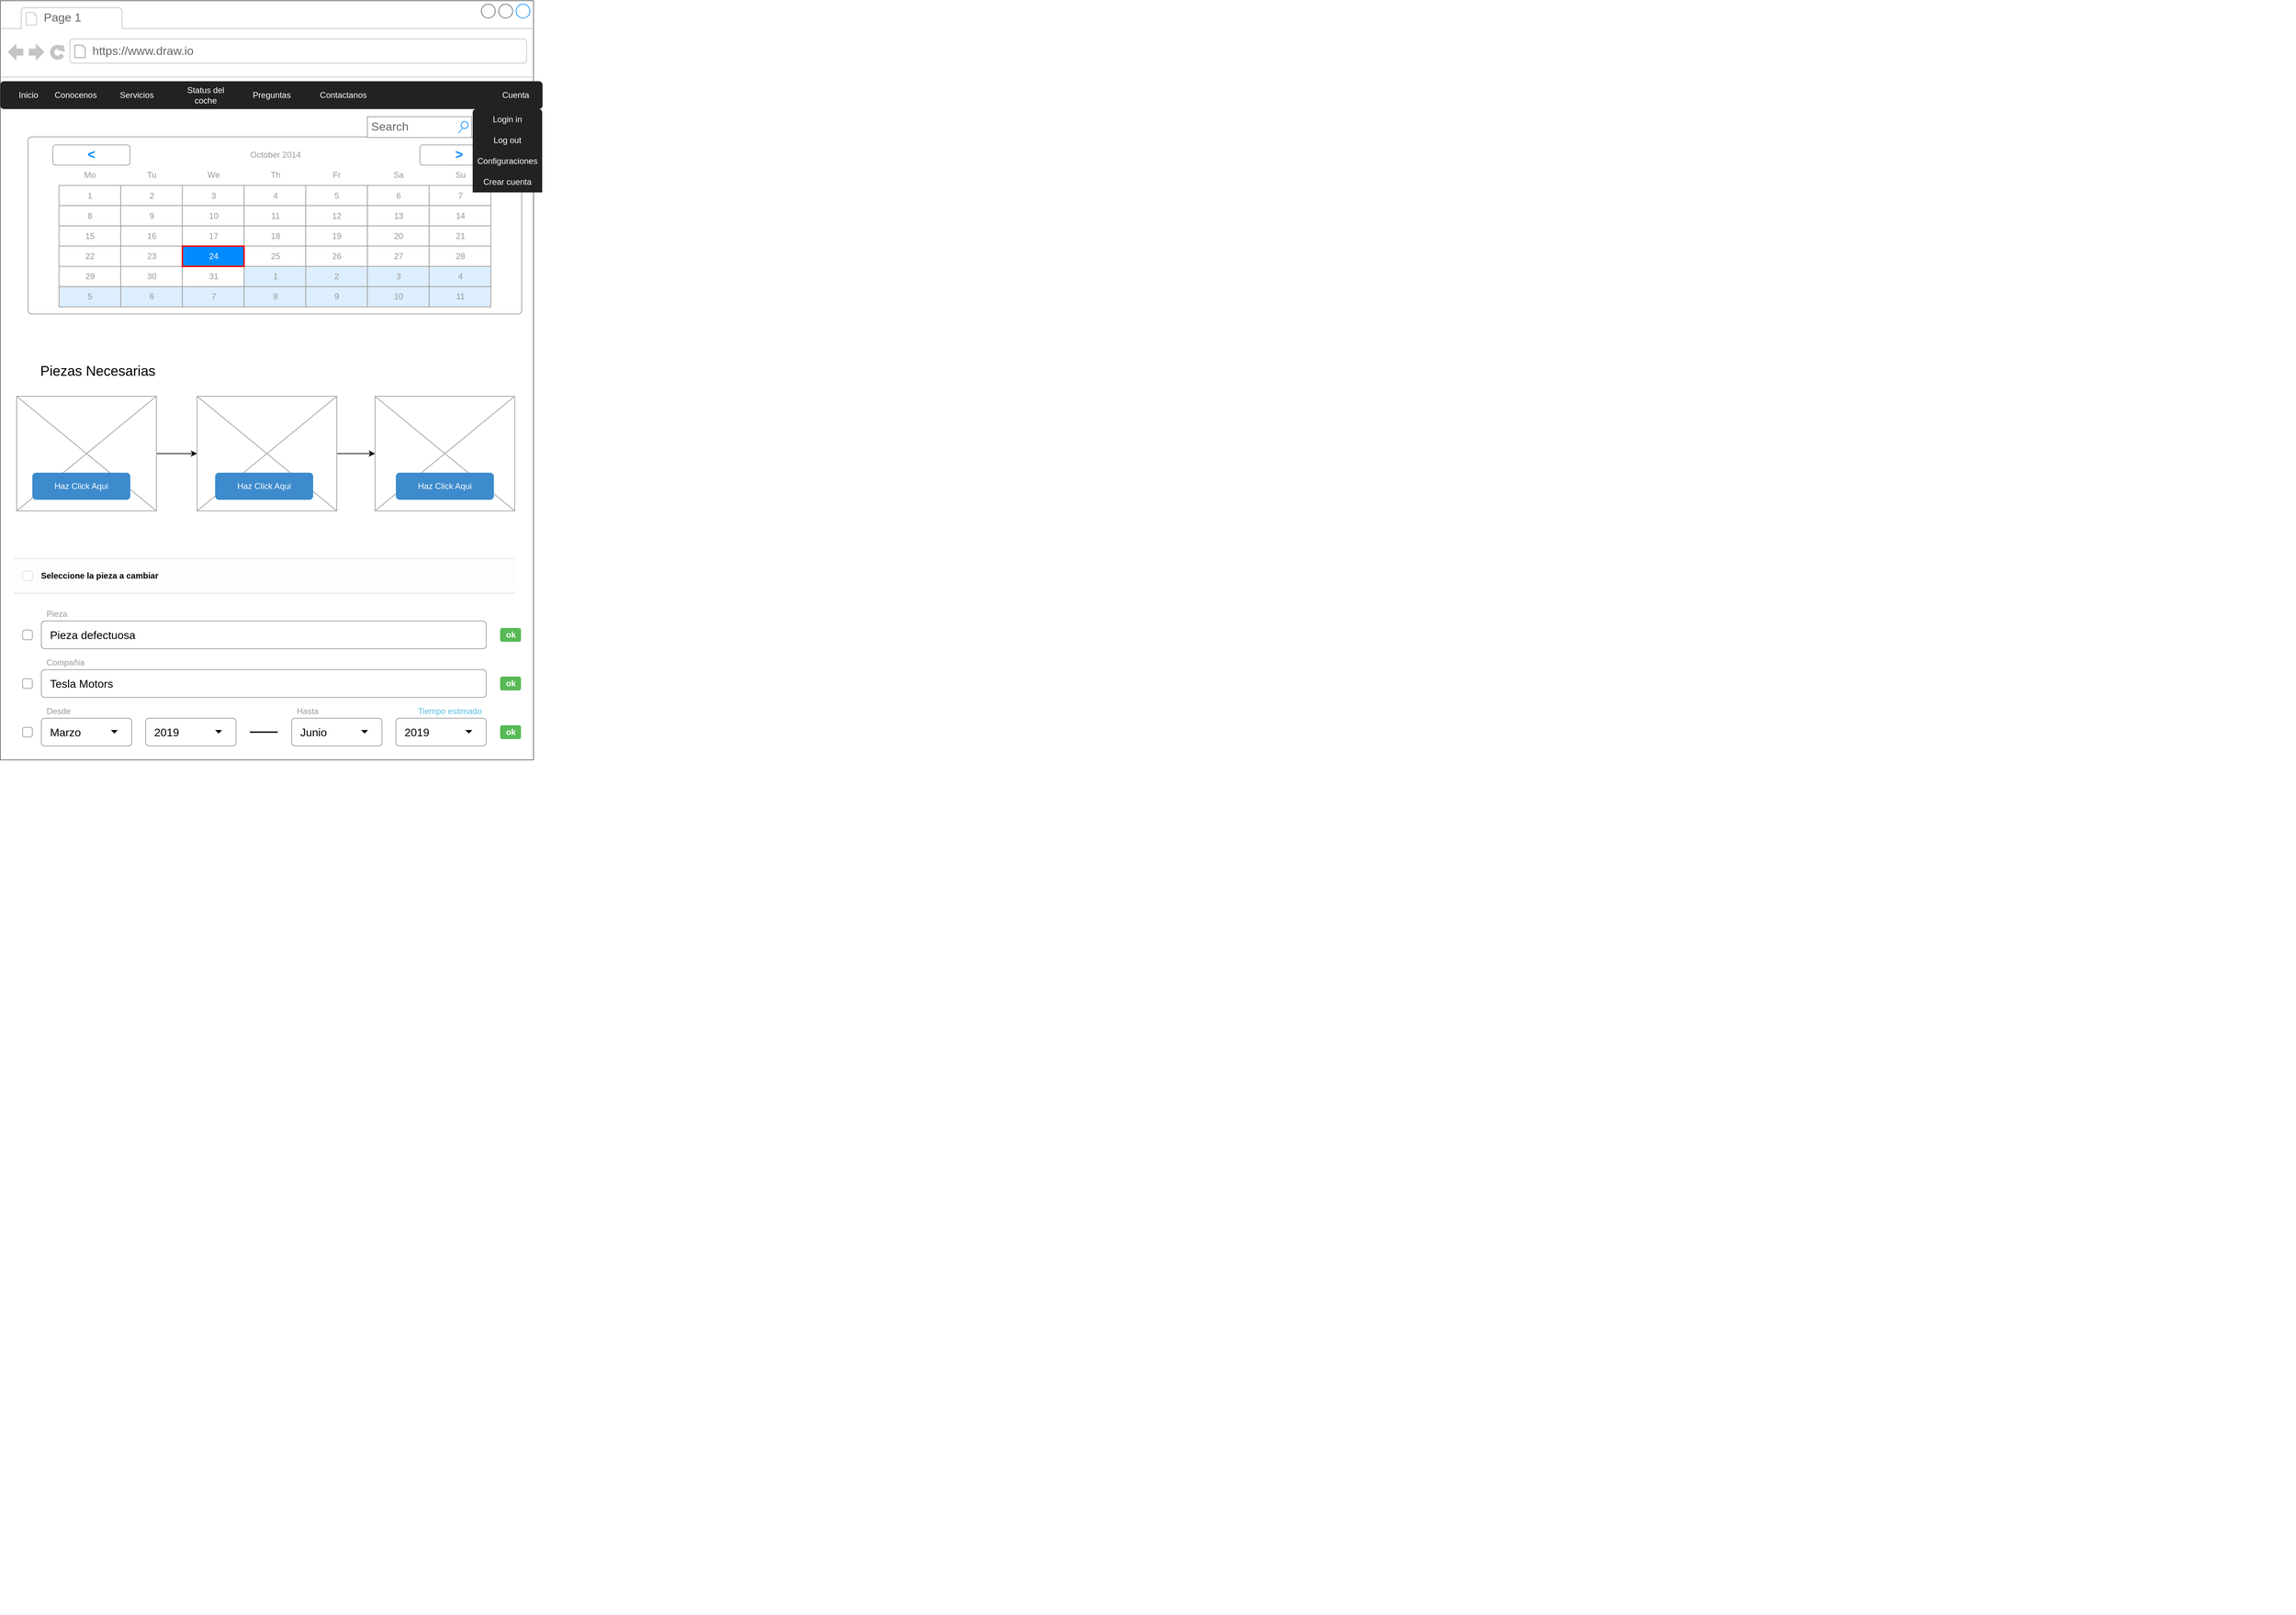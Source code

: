 <mxfile version="10.5.9" type="device"><diagram id="c7gKMjkvDuKid-DKUPlS" name="Page-1"><mxGraphModel dx="4388" dy="2819" grid="1" gridSize="10" guides="1" tooltips="1" connect="1" arrows="1" fold="1" page="1" pageScale="1" pageWidth="827" pageHeight="1169" background="none" backgroundImage="{&quot;src&quot;:&quot;https://images.pexels.com/photos/401796/pexels-photo-401796.jpeg?cs=srgb&amp;dl=adentro-adulto-arreglando-401796.jpg&amp;fm=jpg&quot;,&quot;width&quot;:&quot;&quot;,&quot;height&quot;:&quot;&quot;}" math="0" shadow="0"><root><mxCell id="0"/><mxCell id="1" parent="0"/><mxCell id="sFN8WUekWCLbNZ2T7mib-72" value="" style="strokeWidth=1;shadow=0;dashed=0;align=center;html=1;shape=mxgraph.mockup.containers.browserWindow;rSize=0;fillColor=#ffffff;strokeColor=#666666;strokeColor2=#008cff;strokeColor3=#c4c4c4;mainText=,;recursiveResize=0;labelBackgroundColor=none;fontColor=#FFFFFF;" parent="1" vertex="1"><mxGeometry x="-3301.5" y="-2323" width="767" height="1093" as="geometry"/></mxCell><mxCell id="sFN8WUekWCLbNZ2T7mib-73" value="Page 1" style="strokeWidth=1;shadow=0;dashed=0;align=center;html=1;shape=mxgraph.mockup.containers.anchor;fontSize=17;fontColor=#666666;align=left;" parent="sFN8WUekWCLbNZ2T7mib-72" vertex="1"><mxGeometry x="60" y="12" width="110" height="26" as="geometry"/></mxCell><mxCell id="sFN8WUekWCLbNZ2T7mib-74" value="https://www.draw.io" style="strokeWidth=1;shadow=0;dashed=0;align=center;html=1;shape=mxgraph.mockup.containers.anchor;rSize=0;fontSize=17;fontColor=#666666;align=left;" parent="sFN8WUekWCLbNZ2T7mib-72" vertex="1"><mxGeometry x="130" y="60" width="250" height="26" as="geometry"/></mxCell><mxCell id="sFN8WUekWCLbNZ2T7mib-13" value="" style="html=1;shadow=0;dashed=0;shape=mxgraph.bootstrap.rrect;strokeColor=none;rSize=5;fillColor=#222222;" parent="sFN8WUekWCLbNZ2T7mib-72" vertex="1"><mxGeometry y="116" width="780" height="40" as="geometry"/></mxCell><mxCell id="sFN8WUekWCLbNZ2T7mib-16" value="Inicio" style="html=1;shadow=0;dashed=0;shape=mxgraph.bootstrap.rect;strokeColor=none;fillColor=none;fontColor=#FFFFFF;whiteSpace=wrap;resizeHeight=1;labelBackgroundColor=none;labelBorderColor=none;" parent="sFN8WUekWCLbNZ2T7mib-13" vertex="1"><mxGeometry width="60" height="40" relative="1" as="geometry"><mxPoint x="10.5" as="offset"/></mxGeometry></mxCell><mxCell id="sFN8WUekWCLbNZ2T7mib-17" value="Status del coche" style="html=1;shadow=0;dashed=0;shape=mxgraph.bootstrap.rect;strokeColor=none;fillColor=none;fontColor=#FFFFFF;whiteSpace=wrap;resizeHeight=1;" parent="sFN8WUekWCLbNZ2T7mib-13" vertex="1"><mxGeometry width="90" height="40" relative="1" as="geometry"><mxPoint x="250.5" as="offset"/></mxGeometry></mxCell><mxCell id="sFN8WUekWCLbNZ2T7mib-24" value="Conocenos" style="html=1;shadow=0;dashed=0;shape=mxgraph.bootstrap.rect;strokeColor=none;fillColor=none;fontColor=#FFFFFF;whiteSpace=wrap;resizeHeight=1;" parent="sFN8WUekWCLbNZ2T7mib-13" vertex="1"><mxGeometry x="59.401" width="77.903" height="40" as="geometry"><mxPoint x="10.5" as="offset"/></mxGeometry></mxCell><mxCell id="sFN8WUekWCLbNZ2T7mib-25" value="Servicios" style="html=1;shadow=0;dashed=0;shape=mxgraph.bootstrap.rect;strokeColor=none;fillColor=none;fontColor=#FFFFFF;whiteSpace=wrap;resizeHeight=1;" parent="sFN8WUekWCLbNZ2T7mib-13" vertex="1"><mxGeometry x="146.554" width="77.903" height="40" as="geometry"><mxPoint x="10.5" as="offset"/></mxGeometry></mxCell><mxCell id="sFN8WUekWCLbNZ2T7mib-31" value="Cuenta" style="html=1;shadow=0;dashed=0;shape=mxgraph.bootstrap.rect;strokeColor=none;fillColor=none;fontColor=#FFFFFF;whiteSpace=wrap;resizeHeight=1;" parent="sFN8WUekWCLbNZ2T7mib-13" vertex="1"><mxGeometry x="691.873" width="77.903" height="40" as="geometry"><mxPoint x="10.5" as="offset"/></mxGeometry></mxCell><mxCell id="sFN8WUekWCLbNZ2T7mib-65" value="Preguntas" style="html=1;shadow=0;dashed=0;shape=mxgraph.bootstrap.rect;strokeColor=none;fillColor=none;fontColor=#FFFFFF;whiteSpace=wrap;resizeHeight=1;labelBackgroundColor=none;labelBorderColor=none;" parent="sFN8WUekWCLbNZ2T7mib-13" vertex="1"><mxGeometry x="341.311" width="77.903" height="40" as="geometry"><mxPoint x="10.5" as="offset"/></mxGeometry></mxCell><mxCell id="sFN8WUekWCLbNZ2T7mib-124" value="&lt;div&gt;Contactanos&lt;/div&gt;" style="html=1;shadow=0;dashed=0;shape=mxgraph.bootstrap.rect;strokeColor=none;fillColor=none;fontColor=#FFFFFF;whiteSpace=wrap;resizeHeight=1;labelBackgroundColor=none;labelBorderColor=none;" parent="sFN8WUekWCLbNZ2T7mib-13" vertex="1"><mxGeometry x="444.488" width="77.903" height="40" as="geometry"><mxPoint x="10.5" as="offset"/></mxGeometry></mxCell><mxCell id="sFN8WUekWCLbNZ2T7mib-117" value="" style="edgeStyle=orthogonalEdgeStyle;rounded=0;orthogonalLoop=1;jettySize=auto;html=1;fontColor=#FFFFFF;" parent="sFN8WUekWCLbNZ2T7mib-72" source="sFN8WUekWCLbNZ2T7mib-107" target="sFN8WUekWCLbNZ2T7mib-116" edge="1"><mxGeometry relative="1" as="geometry"/></mxCell><mxCell id="sFN8WUekWCLbNZ2T7mib-107" value="" style="verticalLabelPosition=bottom;shadow=0;dashed=0;align=center;html=1;verticalAlign=top;strokeWidth=1;shape=mxgraph.mockup.graphics.simpleIcon;strokeColor=#999999;fillColor=#ffffff;labelBackgroundColor=none;fontColor=#FFFFFF;" parent="sFN8WUekWCLbNZ2T7mib-72" vertex="1"><mxGeometry x="23.5" y="569.5" width="201" height="165" as="geometry"/></mxCell><mxCell id="sFN8WUekWCLbNZ2T7mib-119" value="" style="edgeStyle=orthogonalEdgeStyle;rounded=0;orthogonalLoop=1;jettySize=auto;html=1;fontColor=#FFFFFF;" parent="sFN8WUekWCLbNZ2T7mib-72" source="sFN8WUekWCLbNZ2T7mib-116" target="sFN8WUekWCLbNZ2T7mib-118" edge="1"><mxGeometry relative="1" as="geometry"/></mxCell><mxCell id="sFN8WUekWCLbNZ2T7mib-116" value="" style="verticalLabelPosition=bottom;shadow=0;dashed=0;align=center;html=1;verticalAlign=top;strokeWidth=1;shape=mxgraph.mockup.graphics.simpleIcon;strokeColor=#999999;fillColor=#ffffff;labelBackgroundColor=none;fontColor=#FFFFFF;" parent="sFN8WUekWCLbNZ2T7mib-72" vertex="1"><mxGeometry x="283" y="569.5" width="201" height="165" as="geometry"/></mxCell><mxCell id="sFN8WUekWCLbNZ2T7mib-118" value="" style="verticalLabelPosition=bottom;shadow=0;dashed=0;align=center;html=1;verticalAlign=top;strokeWidth=1;shape=mxgraph.mockup.graphics.simpleIcon;strokeColor=#999999;fillColor=#ffffff;labelBackgroundColor=none;fontColor=#FFFFFF;" parent="sFN8WUekWCLbNZ2T7mib-72" vertex="1"><mxGeometry x="539" y="569.5" width="201" height="165" as="geometry"/></mxCell><mxCell id="sFN8WUekWCLbNZ2T7mib-120" value="Haz Click Aqui" style="html=1;shadow=0;dashed=0;shape=mxgraph.bootstrap.rrect;rSize=5;fillColor=#3D8BCD;align=center;strokeColor=#3D8BCD;fontColor=#ffffff;fontSize=12;whiteSpace=wrap;labelBackgroundColor=none;" parent="sFN8WUekWCLbNZ2T7mib-72" vertex="1"><mxGeometry x="46.5" y="680" width="140" height="38" as="geometry"/></mxCell><mxCell id="sFN8WUekWCLbNZ2T7mib-121" value="Haz Click Aqui" style="html=1;shadow=0;dashed=0;shape=mxgraph.bootstrap.rrect;rSize=5;fillColor=#3D8BCD;align=center;strokeColor=#3D8BCD;fontColor=#ffffff;fontSize=12;whiteSpace=wrap;labelBackgroundColor=none;" parent="sFN8WUekWCLbNZ2T7mib-72" vertex="1"><mxGeometry x="309.5" y="680" width="140" height="38" as="geometry"/></mxCell><mxCell id="sFN8WUekWCLbNZ2T7mib-123" value="Haz Click Aqui" style="html=1;shadow=0;dashed=0;shape=mxgraph.bootstrap.rrect;rSize=5;fillColor=#3D8BCD;align=center;strokeColor=#3D8BCD;fontColor=#ffffff;fontSize=12;whiteSpace=wrap;labelBackgroundColor=none;" parent="sFN8WUekWCLbNZ2T7mib-72" vertex="1"><mxGeometry x="569.5" y="680" width="140" height="38" as="geometry"/></mxCell><mxCell id="sFN8WUekWCLbNZ2T7mib-125" value="" style="strokeWidth=1;shadow=0;dashed=0;align=center;html=1;shape=mxgraph.mockup.forms.rrect;rSize=5;strokeColor=#999999;fillColor=#ffffff;labelBackgroundColor=none;fontColor=#FFFFFF;" parent="sFN8WUekWCLbNZ2T7mib-72" vertex="1"><mxGeometry x="40" y="196" width="710" height="255" as="geometry"/></mxCell><mxCell id="sFN8WUekWCLbNZ2T7mib-126" value="October 2014" style="strokeWidth=1;shadow=0;dashed=0;align=center;html=1;shape=mxgraph.mockup.forms.anchor;fontColor=#999999;" parent="sFN8WUekWCLbNZ2T7mib-125" vertex="1"><mxGeometry x="133.125" y="11.657" width="443.75" height="29.143" as="geometry"/></mxCell><mxCell id="sFN8WUekWCLbNZ2T7mib-127" value="&lt;" style="strokeWidth=1;shadow=0;dashed=0;align=center;html=1;shape=mxgraph.mockup.forms.rrect;rSize=4;strokeColor=#999999;fontColor=#008cff;fontSize=19;fontStyle=1;" parent="sFN8WUekWCLbNZ2T7mib-125" vertex="1"><mxGeometry x="35.5" y="11.657" width="110.937" height="29.143" as="geometry"/></mxCell><mxCell id="sFN8WUekWCLbNZ2T7mib-128" value="&gt;" style="strokeWidth=1;shadow=0;dashed=0;align=center;html=1;shape=mxgraph.mockup.forms.rrect;rSize=4;strokeColor=#999999;fontColor=#008cff;fontSize=19;fontStyle=1;" parent="sFN8WUekWCLbNZ2T7mib-125" vertex="1"><mxGeometry x="563.562" y="11.657" width="110.937" height="29.143" as="geometry"/></mxCell><mxCell id="sFN8WUekWCLbNZ2T7mib-129" value="Mo" style="strokeWidth=1;shadow=0;dashed=0;align=center;html=1;shape=mxgraph.mockup.forms.anchor;fontColor=#999999;" parent="sFN8WUekWCLbNZ2T7mib-125" vertex="1"><mxGeometry x="44.375" y="40.8" width="88.75" height="29.143" as="geometry"/></mxCell><mxCell id="sFN8WUekWCLbNZ2T7mib-130" value="Tu" style="strokeWidth=1;shadow=0;dashed=0;align=center;html=1;shape=mxgraph.mockup.forms.anchor;fontColor=#999999;" parent="sFN8WUekWCLbNZ2T7mib-125" vertex="1"><mxGeometry x="133.125" y="40.8" width="88.75" height="29.143" as="geometry"/></mxCell><mxCell id="sFN8WUekWCLbNZ2T7mib-131" value="We" style="strokeWidth=1;shadow=0;dashed=0;align=center;html=1;shape=mxgraph.mockup.forms.anchor;fontColor=#999999;" parent="sFN8WUekWCLbNZ2T7mib-125" vertex="1"><mxGeometry x="221.875" y="40.8" width="88.75" height="29.143" as="geometry"/></mxCell><mxCell id="sFN8WUekWCLbNZ2T7mib-132" value="Th" style="strokeWidth=1;shadow=0;dashed=0;align=center;html=1;shape=mxgraph.mockup.forms.anchor;fontColor=#999999;" parent="sFN8WUekWCLbNZ2T7mib-125" vertex="1"><mxGeometry x="310.625" y="40.8" width="88.75" height="29.143" as="geometry"/></mxCell><mxCell id="sFN8WUekWCLbNZ2T7mib-133" value="Fr" style="strokeWidth=1;shadow=0;dashed=0;align=center;html=1;shape=mxgraph.mockup.forms.anchor;fontColor=#999999;" parent="sFN8WUekWCLbNZ2T7mib-125" vertex="1"><mxGeometry x="399.375" y="40.8" width="88.75" height="29.143" as="geometry"/></mxCell><mxCell id="sFN8WUekWCLbNZ2T7mib-134" value="Sa" style="strokeWidth=1;shadow=0;dashed=0;align=center;html=1;shape=mxgraph.mockup.forms.anchor;fontColor=#999999;" parent="sFN8WUekWCLbNZ2T7mib-125" vertex="1"><mxGeometry x="488.125" y="40.8" width="88.75" height="29.143" as="geometry"/></mxCell><mxCell id="sFN8WUekWCLbNZ2T7mib-135" value="Su" style="strokeWidth=1;shadow=0;dashed=0;align=center;html=1;shape=mxgraph.mockup.forms.anchor;fontColor=#999999;" parent="sFN8WUekWCLbNZ2T7mib-125" vertex="1"><mxGeometry x="576.875" y="40.8" width="88.75" height="29.143" as="geometry"/></mxCell><mxCell id="sFN8WUekWCLbNZ2T7mib-136" value="1" style="strokeWidth=1;shadow=0;dashed=0;align=center;html=1;shape=mxgraph.mockup.forms.rrect;rSize=0;strokeColor=#999999;fontColor=#999999;" parent="sFN8WUekWCLbNZ2T7mib-125" vertex="1"><mxGeometry x="44.375" y="69.943" width="88.75" height="29.143" as="geometry"/></mxCell><mxCell id="sFN8WUekWCLbNZ2T7mib-137" value="2" style="strokeWidth=1;shadow=0;dashed=0;align=center;html=1;shape=mxgraph.mockup.forms.rrect;rSize=0;strokeColor=#999999;fontColor=#999999;" parent="sFN8WUekWCLbNZ2T7mib-125" vertex="1"><mxGeometry x="133.125" y="69.943" width="88.75" height="29.143" as="geometry"/></mxCell><mxCell id="sFN8WUekWCLbNZ2T7mib-138" value="3" style="strokeWidth=1;shadow=0;dashed=0;align=center;html=1;shape=mxgraph.mockup.forms.rrect;rSize=0;strokeColor=#999999;fontColor=#999999;" parent="sFN8WUekWCLbNZ2T7mib-125" vertex="1"><mxGeometry x="221.875" y="69.943" width="88.75" height="29.143" as="geometry"/></mxCell><mxCell id="sFN8WUekWCLbNZ2T7mib-139" value="4" style="strokeWidth=1;shadow=0;dashed=0;align=center;html=1;shape=mxgraph.mockup.forms.rrect;rSize=0;strokeColor=#999999;fontColor=#999999;" parent="sFN8WUekWCLbNZ2T7mib-125" vertex="1"><mxGeometry x="310.625" y="69.943" width="88.75" height="29.143" as="geometry"/></mxCell><mxCell id="sFN8WUekWCLbNZ2T7mib-140" value="5" style="strokeWidth=1;shadow=0;dashed=0;align=center;html=1;shape=mxgraph.mockup.forms.rrect;rSize=0;strokeColor=#999999;fontColor=#999999;" parent="sFN8WUekWCLbNZ2T7mib-125" vertex="1"><mxGeometry x="399.375" y="69.943" width="88.75" height="29.143" as="geometry"/></mxCell><mxCell id="sFN8WUekWCLbNZ2T7mib-141" value="6" style="strokeWidth=1;shadow=0;dashed=0;align=center;html=1;shape=mxgraph.mockup.forms.rrect;rSize=0;strokeColor=#999999;fontColor=#999999;" parent="sFN8WUekWCLbNZ2T7mib-125" vertex="1"><mxGeometry x="488.125" y="69.943" width="88.75" height="29.143" as="geometry"/></mxCell><mxCell id="sFN8WUekWCLbNZ2T7mib-142" value="7" style="strokeWidth=1;shadow=0;dashed=0;align=center;html=1;shape=mxgraph.mockup.forms.rrect;rSize=0;strokeColor=#999999;fontColor=#999999;" parent="sFN8WUekWCLbNZ2T7mib-125" vertex="1"><mxGeometry x="576.875" y="69.943" width="88.75" height="29.143" as="geometry"/></mxCell><mxCell id="sFN8WUekWCLbNZ2T7mib-143" value="8" style="strokeWidth=1;shadow=0;dashed=0;align=center;html=1;shape=mxgraph.mockup.forms.rrect;rSize=0;strokeColor=#999999;fontColor=#999999;" parent="sFN8WUekWCLbNZ2T7mib-125" vertex="1"><mxGeometry x="44.375" y="99.086" width="88.75" height="29.143" as="geometry"/></mxCell><mxCell id="sFN8WUekWCLbNZ2T7mib-144" value="9" style="strokeWidth=1;shadow=0;dashed=0;align=center;html=1;shape=mxgraph.mockup.forms.rrect;rSize=0;strokeColor=#999999;fontColor=#999999;" parent="sFN8WUekWCLbNZ2T7mib-125" vertex="1"><mxGeometry x="133.125" y="99.086" width="88.75" height="29.143" as="geometry"/></mxCell><mxCell id="sFN8WUekWCLbNZ2T7mib-145" value="10" style="strokeWidth=1;shadow=0;dashed=0;align=center;html=1;shape=mxgraph.mockup.forms.rrect;rSize=0;strokeColor=#999999;fontColor=#999999;" parent="sFN8WUekWCLbNZ2T7mib-125" vertex="1"><mxGeometry x="221.875" y="99.086" width="88.75" height="29.143" as="geometry"/></mxCell><mxCell id="sFN8WUekWCLbNZ2T7mib-146" value="11" style="strokeWidth=1;shadow=0;dashed=0;align=center;html=1;shape=mxgraph.mockup.forms.rrect;rSize=0;strokeColor=#999999;fontColor=#999999;" parent="sFN8WUekWCLbNZ2T7mib-125" vertex="1"><mxGeometry x="310.625" y="99.086" width="88.75" height="29.143" as="geometry"/></mxCell><mxCell id="sFN8WUekWCLbNZ2T7mib-147" value="12" style="strokeWidth=1;shadow=0;dashed=0;align=center;html=1;shape=mxgraph.mockup.forms.rrect;rSize=0;strokeColor=#999999;fontColor=#999999;" parent="sFN8WUekWCLbNZ2T7mib-125" vertex="1"><mxGeometry x="399.375" y="99.086" width="88.75" height="29.143" as="geometry"/></mxCell><mxCell id="sFN8WUekWCLbNZ2T7mib-148" value="13" style="strokeWidth=1;shadow=0;dashed=0;align=center;html=1;shape=mxgraph.mockup.forms.rrect;rSize=0;strokeColor=#999999;fontColor=#999999;" parent="sFN8WUekWCLbNZ2T7mib-125" vertex="1"><mxGeometry x="488.125" y="99.086" width="88.75" height="29.143" as="geometry"/></mxCell><mxCell id="sFN8WUekWCLbNZ2T7mib-149" value="14" style="strokeWidth=1;shadow=0;dashed=0;align=center;html=1;shape=mxgraph.mockup.forms.rrect;rSize=0;strokeColor=#999999;fontColor=#999999;" parent="sFN8WUekWCLbNZ2T7mib-125" vertex="1"><mxGeometry x="576.875" y="99.086" width="88.75" height="29.143" as="geometry"/></mxCell><mxCell id="sFN8WUekWCLbNZ2T7mib-150" value="15" style="strokeWidth=1;shadow=0;dashed=0;align=center;html=1;shape=mxgraph.mockup.forms.rrect;rSize=0;strokeColor=#999999;fontColor=#999999;" parent="sFN8WUekWCLbNZ2T7mib-125" vertex="1"><mxGeometry x="44.375" y="128.229" width="88.75" height="29.143" as="geometry"/></mxCell><mxCell id="sFN8WUekWCLbNZ2T7mib-151" value="16" style="strokeWidth=1;shadow=0;dashed=0;align=center;html=1;shape=mxgraph.mockup.forms.rrect;rSize=0;strokeColor=#999999;fontColor=#999999;" parent="sFN8WUekWCLbNZ2T7mib-125" vertex="1"><mxGeometry x="133.125" y="128.229" width="88.75" height="29.143" as="geometry"/></mxCell><mxCell id="sFN8WUekWCLbNZ2T7mib-152" value="17" style="strokeWidth=1;shadow=0;dashed=0;align=center;html=1;shape=mxgraph.mockup.forms.rrect;rSize=0;strokeColor=#999999;fontColor=#999999;" parent="sFN8WUekWCLbNZ2T7mib-125" vertex="1"><mxGeometry x="221.875" y="128.229" width="88.75" height="29.143" as="geometry"/></mxCell><mxCell id="sFN8WUekWCLbNZ2T7mib-153" value="18" style="strokeWidth=1;shadow=0;dashed=0;align=center;html=1;shape=mxgraph.mockup.forms.rrect;rSize=0;strokeColor=#999999;fontColor=#999999;" parent="sFN8WUekWCLbNZ2T7mib-125" vertex="1"><mxGeometry x="310.625" y="128.229" width="88.75" height="29.143" as="geometry"/></mxCell><mxCell id="sFN8WUekWCLbNZ2T7mib-154" value="19" style="strokeWidth=1;shadow=0;dashed=0;align=center;html=1;shape=mxgraph.mockup.forms.rrect;rSize=0;strokeColor=#999999;fontColor=#999999;" parent="sFN8WUekWCLbNZ2T7mib-125" vertex="1"><mxGeometry x="399.375" y="128.229" width="88.75" height="29.143" as="geometry"/></mxCell><mxCell id="sFN8WUekWCLbNZ2T7mib-155" value="20" style="strokeWidth=1;shadow=0;dashed=0;align=center;html=1;shape=mxgraph.mockup.forms.rrect;rSize=0;strokeColor=#999999;fontColor=#999999;" parent="sFN8WUekWCLbNZ2T7mib-125" vertex="1"><mxGeometry x="488.125" y="128.229" width="88.75" height="29.143" as="geometry"/></mxCell><mxCell id="sFN8WUekWCLbNZ2T7mib-156" value="21" style="strokeWidth=1;shadow=0;dashed=0;align=center;html=1;shape=mxgraph.mockup.forms.rrect;rSize=0;strokeColor=#999999;fontColor=#999999;" parent="sFN8WUekWCLbNZ2T7mib-125" vertex="1"><mxGeometry x="576.875" y="128.229" width="88.75" height="29.143" as="geometry"/></mxCell><mxCell id="sFN8WUekWCLbNZ2T7mib-157" value="22" style="strokeWidth=1;shadow=0;dashed=0;align=center;html=1;shape=mxgraph.mockup.forms.rrect;rSize=0;strokeColor=#999999;fontColor=#999999;" parent="sFN8WUekWCLbNZ2T7mib-125" vertex="1"><mxGeometry x="44.375" y="157.371" width="88.75" height="29.143" as="geometry"/></mxCell><mxCell id="sFN8WUekWCLbNZ2T7mib-158" value="23" style="strokeWidth=1;shadow=0;dashed=0;align=center;html=1;shape=mxgraph.mockup.forms.rrect;rSize=0;strokeColor=#999999;fontColor=#999999;" parent="sFN8WUekWCLbNZ2T7mib-125" vertex="1"><mxGeometry x="133.125" y="157.371" width="88.75" height="29.143" as="geometry"/></mxCell><mxCell id="sFN8WUekWCLbNZ2T7mib-159" value="25" style="strokeWidth=1;shadow=0;dashed=0;align=center;html=1;shape=mxgraph.mockup.forms.rrect;rSize=0;strokeColor=#999999;fontColor=#999999;" parent="sFN8WUekWCLbNZ2T7mib-125" vertex="1"><mxGeometry x="310.625" y="157.371" width="88.75" height="29.143" as="geometry"/></mxCell><mxCell id="sFN8WUekWCLbNZ2T7mib-160" value="26" style="strokeWidth=1;shadow=0;dashed=0;align=center;html=1;shape=mxgraph.mockup.forms.rrect;rSize=0;strokeColor=#999999;fontColor=#999999;" parent="sFN8WUekWCLbNZ2T7mib-125" vertex="1"><mxGeometry x="399.375" y="157.371" width="88.75" height="29.143" as="geometry"/></mxCell><mxCell id="sFN8WUekWCLbNZ2T7mib-161" value="27" style="strokeWidth=1;shadow=0;dashed=0;align=center;html=1;shape=mxgraph.mockup.forms.rrect;rSize=0;strokeColor=#999999;fontColor=#999999;" parent="sFN8WUekWCLbNZ2T7mib-125" vertex="1"><mxGeometry x="488.125" y="157.371" width="88.75" height="29.143" as="geometry"/></mxCell><mxCell id="sFN8WUekWCLbNZ2T7mib-162" value="28" style="strokeWidth=1;shadow=0;dashed=0;align=center;html=1;shape=mxgraph.mockup.forms.rrect;rSize=0;strokeColor=#999999;fontColor=#999999;" parent="sFN8WUekWCLbNZ2T7mib-125" vertex="1"><mxGeometry x="576.875" y="157.371" width="88.75" height="29.143" as="geometry"/></mxCell><mxCell id="sFN8WUekWCLbNZ2T7mib-163" value="29" style="strokeWidth=1;shadow=0;dashed=0;align=center;html=1;shape=mxgraph.mockup.forms.rrect;rSize=0;strokeColor=#999999;fontColor=#999999;" parent="sFN8WUekWCLbNZ2T7mib-125" vertex="1"><mxGeometry x="44.375" y="186.514" width="88.75" height="29.143" as="geometry"/></mxCell><mxCell id="sFN8WUekWCLbNZ2T7mib-164" value="30" style="strokeWidth=1;shadow=0;dashed=0;align=center;html=1;shape=mxgraph.mockup.forms.rrect;rSize=0;strokeColor=#999999;fontColor=#999999;" parent="sFN8WUekWCLbNZ2T7mib-125" vertex="1"><mxGeometry x="133.125" y="186.514" width="88.75" height="29.143" as="geometry"/></mxCell><mxCell id="sFN8WUekWCLbNZ2T7mib-165" value="31" style="strokeWidth=1;shadow=0;dashed=0;align=center;html=1;shape=mxgraph.mockup.forms.rrect;rSize=0;strokeColor=#999999;fontColor=#999999;" parent="sFN8WUekWCLbNZ2T7mib-125" vertex="1"><mxGeometry x="221.875" y="186.514" width="88.75" height="29.143" as="geometry"/></mxCell><mxCell id="sFN8WUekWCLbNZ2T7mib-166" value="1" style="strokeWidth=1;shadow=0;dashed=0;align=center;html=1;shape=mxgraph.mockup.forms.rrect;rSize=0;strokeColor=#999999;fontColor=#999999;fillColor=#ddeeff;" parent="sFN8WUekWCLbNZ2T7mib-125" vertex="1"><mxGeometry x="310.625" y="186.514" width="88.75" height="29.143" as="geometry"/></mxCell><mxCell id="sFN8WUekWCLbNZ2T7mib-167" value="2" style="strokeWidth=1;shadow=0;dashed=0;align=center;html=1;shape=mxgraph.mockup.forms.rrect;rSize=0;strokeColor=#999999;fontColor=#999999;fillColor=#ddeeff;" parent="sFN8WUekWCLbNZ2T7mib-125" vertex="1"><mxGeometry x="399.375" y="186.514" width="88.75" height="29.143" as="geometry"/></mxCell><mxCell id="sFN8WUekWCLbNZ2T7mib-168" value="3" style="strokeWidth=1;shadow=0;dashed=0;align=center;html=1;shape=mxgraph.mockup.forms.rrect;rSize=0;strokeColor=#999999;fontColor=#999999;fillColor=#ddeeff;" parent="sFN8WUekWCLbNZ2T7mib-125" vertex="1"><mxGeometry x="488.125" y="186.514" width="88.75" height="29.143" as="geometry"/></mxCell><mxCell id="sFN8WUekWCLbNZ2T7mib-169" value="4" style="strokeWidth=1;shadow=0;dashed=0;align=center;html=1;shape=mxgraph.mockup.forms.rrect;rSize=0;strokeColor=#999999;fontColor=#999999;fillColor=#ddeeff;" parent="sFN8WUekWCLbNZ2T7mib-125" vertex="1"><mxGeometry x="576.875" y="186.514" width="88.75" height="29.143" as="geometry"/></mxCell><mxCell id="sFN8WUekWCLbNZ2T7mib-170" value="5" style="strokeWidth=1;shadow=0;dashed=0;align=center;html=1;shape=mxgraph.mockup.forms.rrect;rSize=0;strokeColor=#999999;fontColor=#999999;fillColor=#ddeeff;" parent="sFN8WUekWCLbNZ2T7mib-125" vertex="1"><mxGeometry x="44.375" y="215.657" width="88.75" height="29.143" as="geometry"/></mxCell><mxCell id="sFN8WUekWCLbNZ2T7mib-171" value="6" style="strokeWidth=1;shadow=0;dashed=0;align=center;html=1;shape=mxgraph.mockup.forms.rrect;rSize=0;strokeColor=#999999;fontColor=#999999;fillColor=#ddeeff;" parent="sFN8WUekWCLbNZ2T7mib-125" vertex="1"><mxGeometry x="133.125" y="215.657" width="88.75" height="29.143" as="geometry"/></mxCell><mxCell id="sFN8WUekWCLbNZ2T7mib-172" value="7" style="strokeWidth=1;shadow=0;dashed=0;align=center;html=1;shape=mxgraph.mockup.forms.rrect;rSize=0;strokeColor=#999999;fontColor=#999999;fillColor=#ddeeff;" parent="sFN8WUekWCLbNZ2T7mib-125" vertex="1"><mxGeometry x="221.875" y="215.657" width="88.75" height="29.143" as="geometry"/></mxCell><mxCell id="sFN8WUekWCLbNZ2T7mib-173" value="8" style="strokeWidth=1;shadow=0;dashed=0;align=center;html=1;shape=mxgraph.mockup.forms.rrect;rSize=0;strokeColor=#999999;fontColor=#999999;fillColor=#ddeeff;" parent="sFN8WUekWCLbNZ2T7mib-125" vertex="1"><mxGeometry x="310.625" y="215.657" width="88.75" height="29.143" as="geometry"/></mxCell><mxCell id="sFN8WUekWCLbNZ2T7mib-174" value="9" style="strokeWidth=1;shadow=0;dashed=0;align=center;html=1;shape=mxgraph.mockup.forms.rrect;rSize=0;strokeColor=#999999;fontColor=#999999;fillColor=#ddeeff;" parent="sFN8WUekWCLbNZ2T7mib-125" vertex="1"><mxGeometry x="399.375" y="215.657" width="88.75" height="29.143" as="geometry"/></mxCell><mxCell id="sFN8WUekWCLbNZ2T7mib-175" value="10" style="strokeWidth=1;shadow=0;dashed=0;align=center;html=1;shape=mxgraph.mockup.forms.rrect;rSize=0;strokeColor=#999999;fontColor=#999999;fillColor=#ddeeff;" parent="sFN8WUekWCLbNZ2T7mib-125" vertex="1"><mxGeometry x="488.125" y="215.657" width="88.75" height="29.143" as="geometry"/></mxCell><mxCell id="sFN8WUekWCLbNZ2T7mib-176" value="11" style="strokeWidth=1;shadow=0;dashed=0;align=center;html=1;shape=mxgraph.mockup.forms.rrect;rSize=0;strokeColor=#999999;fontColor=#999999;fillColor=#ddeeff;" parent="sFN8WUekWCLbNZ2T7mib-125" vertex="1"><mxGeometry x="576.875" y="215.657" width="88.75" height="29.143" as="geometry"/></mxCell><mxCell id="sFN8WUekWCLbNZ2T7mib-177" value="24" style="strokeWidth=1;shadow=0;dashed=0;align=center;html=1;shape=mxgraph.mockup.forms.rrect;rSize=0;strokeColor=#ff0000;fontColor=#ffffff;strokeWidth=2;fillColor=#008cff;" parent="sFN8WUekWCLbNZ2T7mib-125" vertex="1"><mxGeometry x="221.875" y="157.371" width="88.75" height="29.143" as="geometry"/></mxCell><mxCell id="sFN8WUekWCLbNZ2T7mib-48" value="" style="html=1;shadow=0;dashed=0;shape=mxgraph.bootstrap.rrect;rSize=5;strokeColor=none;html=1;whiteSpace=wrap;fillColor=#222222;labelBackgroundColor=none;fontColor=#FFFFFF;labelBorderColor=none;" parent="sFN8WUekWCLbNZ2T7mib-72" vertex="1"><mxGeometry x="679.5" y="156" width="100" height="110" as="geometry"/></mxCell><mxCell id="sFN8WUekWCLbNZ2T7mib-49" value="Login in" style="strokeColor=inherit;fillColor=inherit;gradientColor=inherit;html=1;shadow=0;dashed=0;shape=mxgraph.bootstrap.topButton;rSize=5;perimeter=none;whiteSpace=wrap;resizeWidth=1;fontColor=#FFFAFF;" parent="sFN8WUekWCLbNZ2T7mib-48" vertex="1"><mxGeometry width="100" height="30" relative="1" as="geometry"/></mxCell><mxCell id="sFN8WUekWCLbNZ2T7mib-50" value="Log out" style="strokeColor=inherit;fillColor=inherit;gradientColor=inherit;html=1;shadow=0;dashed=0;shape=mxgraph.bootstrap.rect;perimeter=none;whiteSpace=wrap;resizeWidth=1;fontColor=#FFFFFF;" parent="sFN8WUekWCLbNZ2T7mib-48" vertex="1"><mxGeometry width="100" height="30" relative="1" as="geometry"><mxPoint y="30" as="offset"/></mxGeometry></mxCell><mxCell id="sFN8WUekWCLbNZ2T7mib-52" value="Configuraciones" style="strokeColor=inherit;fillColor=inherit;gradientColor=inherit;html=1;shadow=0;dashed=0;shape=mxgraph.bootstrap.rect;perimeter=none;whiteSpace=wrap;resizeWidth=1;fontColor=#FFFFFF;" parent="sFN8WUekWCLbNZ2T7mib-48" vertex="1"><mxGeometry width="100" height="30" relative="1" as="geometry"><mxPoint y="60" as="offset"/></mxGeometry></mxCell><mxCell id="sFN8WUekWCLbNZ2T7mib-53" value="Crear cuenta" style="strokeColor=inherit;fillColor=inherit;gradientColor=inherit;html=1;shadow=0;dashed=0;shape=mxgraph.bootstrap.rect;perimeter=none;whiteSpace=wrap;resizeWidth=1;fontColor=#FFFFFF;" parent="sFN8WUekWCLbNZ2T7mib-48" vertex="1"><mxGeometry width="100" height="30" relative="1" as="geometry"><mxPoint y="90" as="offset"/></mxGeometry></mxCell><mxCell id="sFN8WUekWCLbNZ2T7mib-178" value="Search" style="strokeWidth=1;shadow=0;dashed=0;align=center;html=1;shape=mxgraph.mockup.forms.searchBox;strokeColor=#999999;mainText=;fillColor=#ffffff;strokeColor2=#008cff;fontColor=#666666;fontSize=17;align=left;spacingLeft=3;labelBackgroundColor=none;" parent="sFN8WUekWCLbNZ2T7mib-72" vertex="1"><mxGeometry x="528" y="167" width="150" height="30" as="geometry"/></mxCell><mxCell id="sFN8WUekWCLbNZ2T7mib-226" value="" style="html=1;shadow=0;dashed=0;shape=mxgraph.bootstrap.horLines;strokeColor=#dddddd;fillColor=#fdfdfd;labelBackgroundColor=none;fontColor=#FFFFFF;" parent="sFN8WUekWCLbNZ2T7mib-72" vertex="1"><mxGeometry x="19" y="803" width="721" height="50" as="geometry"/></mxCell><mxCell id="sFN8WUekWCLbNZ2T7mib-227" value="Seleccione la pieza a cambiar" style="html=1;shadow=0;dashed=0;shape=mxgraph.bootstrap.rrect;rSize=3;strokeColor=#dddddd;fillColor=#ffffff;align=left;labelPosition=right;spacingLeft=10;fontStyle=1;" parent="sFN8WUekWCLbNZ2T7mib-226" vertex="1"><mxGeometry y="0.5" width="14" height="14" relative="1" as="geometry"><mxPoint x="13" y="-7" as="offset"/></mxGeometry></mxCell><mxCell id="sFN8WUekWCLbNZ2T7mib-228" value="Pieza" style="html=1;shadow=0;dashed=0;shape=mxgraph.bootstrap.rect;strokeColor=none;fillColor=none;fontColor=#999999;align=left;spacingLeft=5;whiteSpace=wrap;labelBackgroundColor=none;" parent="sFN8WUekWCLbNZ2T7mib-72" vertex="1"><mxGeometry x="59" y="873" width="100" height="20" as="geometry"/></mxCell><mxCell id="sFN8WUekWCLbNZ2T7mib-229" value="" style="html=1;shadow=0;dashed=0;shape=mxgraph.bootstrap.rrect;rSize=3;strokeColor=#999999;fillColor=#ffffff;labelBackgroundColor=none;fontColor=#FFFFFF;" parent="sFN8WUekWCLbNZ2T7mib-72" vertex="1"><mxGeometry x="32" y="906" width="14" height="14" as="geometry"/></mxCell><mxCell id="sFN8WUekWCLbNZ2T7mib-230" value="Pieza defectuosa" style="html=1;shadow=0;dashed=0;shape=mxgraph.bootstrap.rrect;rSize=5;strokeColor=#999999;fillColor=#ffffff;align=left;fontSize=16;spacingLeft=10;whiteSpace=wrap;labelBackgroundColor=none;" parent="sFN8WUekWCLbNZ2T7mib-72" vertex="1"><mxGeometry x="59" y="893" width="640" height="40" as="geometry"/></mxCell><mxCell id="sFN8WUekWCLbNZ2T7mib-231" value="ok" style="html=1;shadow=0;dashed=0;shape=mxgraph.bootstrap.rrect;rSize=3;align=center;strokeColor=none;fillColor=#58B957;fontSize=12;fontStyle=1;fontColor=#ffffff;whiteSpace=wrap;labelBackgroundColor=none;" parent="sFN8WUekWCLbNZ2T7mib-72" vertex="1"><mxGeometry x="719" y="903" width="30" height="20" as="geometry"/></mxCell><mxCell id="sFN8WUekWCLbNZ2T7mib-232" value="Compañia" style="html=1;shadow=0;dashed=0;shape=mxgraph.bootstrap.rect;strokeColor=none;fillColor=none;fontColor=#999999;align=left;spacingLeft=5;whiteSpace=wrap;labelBackgroundColor=none;" parent="sFN8WUekWCLbNZ2T7mib-72" vertex="1"><mxGeometry x="59" y="943" width="100" height="20" as="geometry"/></mxCell><mxCell id="sFN8WUekWCLbNZ2T7mib-233" value="" style="html=1;shadow=0;dashed=0;shape=mxgraph.bootstrap.rrect;rSize=3;strokeColor=#999999;fillColor=#ffffff;whiteSpace=wrap;labelBackgroundColor=none;fontColor=#FFFFFF;" parent="sFN8WUekWCLbNZ2T7mib-72" vertex="1"><mxGeometry x="32" y="976" width="14" height="14" as="geometry"/></mxCell><mxCell id="sFN8WUekWCLbNZ2T7mib-234" value="Tesla Motors" style="html=1;shadow=0;dashed=0;shape=mxgraph.bootstrap.rrect;rSize=5;strokeColor=#999999;fillColor=#ffffff;align=left;fontSize=16;spacingLeft=10;whiteSpace=wrap;labelBackgroundColor=none;" parent="sFN8WUekWCLbNZ2T7mib-72" vertex="1"><mxGeometry x="59" y="963" width="640" height="40" as="geometry"/></mxCell><mxCell id="sFN8WUekWCLbNZ2T7mib-235" value="ok" style="html=1;shadow=0;dashed=0;shape=mxgraph.bootstrap.rrect;rSize=3;align=center;strokeColor=none;fillColor=#58B957;fontSize=12;fontStyle=1;fontColor=#ffffff;whiteSpace=wrap;labelBackgroundColor=none;" parent="sFN8WUekWCLbNZ2T7mib-72" vertex="1"><mxGeometry x="719" y="973" width="30" height="20" as="geometry"/></mxCell><mxCell id="sFN8WUekWCLbNZ2T7mib-236" value="Desde" style="html=1;shadow=0;dashed=0;shape=mxgraph.bootstrap.rect;strokeColor=none;fillColor=none;fontColor=#999999;align=left;spacingLeft=5;whiteSpace=wrap;labelBackgroundColor=none;" parent="sFN8WUekWCLbNZ2T7mib-72" vertex="1"><mxGeometry x="59" y="1013" width="100" height="20" as="geometry"/></mxCell><mxCell id="sFN8WUekWCLbNZ2T7mib-237" value="" style="html=1;shadow=0;dashed=0;shape=mxgraph.bootstrap.rrect;rSize=3;strokeColor=#999999;fillColor=#ffffff;labelBackgroundColor=none;fontColor=#FFFFFF;" parent="sFN8WUekWCLbNZ2T7mib-72" vertex="1"><mxGeometry x="32" y="1046" width="14" height="14" as="geometry"/></mxCell><mxCell id="sFN8WUekWCLbNZ2T7mib-238" value="Marzo" style="html=1;shadow=0;dashed=0;shape=mxgraph.bootstrap.rrect;rSize=5;strokeColor=#999999;fillColor=#ffffff;align=left;fontSize=16;spacingLeft=10;whiteSpace=wrap;labelBackgroundColor=none;" parent="sFN8WUekWCLbNZ2T7mib-72" vertex="1"><mxGeometry x="59" y="1033" width="130" height="40" as="geometry"/></mxCell><mxCell id="sFN8WUekWCLbNZ2T7mib-239" value="" style="shape=triangle;direction=south;fillColor=#000000;strokeColor=none;perimeter=none;whiteSpace=wrap;" parent="sFN8WUekWCLbNZ2T7mib-238" vertex="1"><mxGeometry x="1" y="0.5" width="10" height="5" relative="1" as="geometry"><mxPoint x="-30" y="-3" as="offset"/></mxGeometry></mxCell><mxCell id="sFN8WUekWCLbNZ2T7mib-240" value="2019" style="html=1;shadow=0;dashed=0;shape=mxgraph.bootstrap.rrect;rSize=5;strokeColor=#999999;fillColor=#ffffff;align=left;fontSize=16;spacingLeft=10;whiteSpace=wrap;labelBackgroundColor=none;" parent="sFN8WUekWCLbNZ2T7mib-72" vertex="1"><mxGeometry x="209" y="1033" width="130" height="40" as="geometry"/></mxCell><mxCell id="sFN8WUekWCLbNZ2T7mib-241" value="" style="shape=triangle;direction=south;fillColor=#000000;strokeColor=none;perimeter=none;whiteSpace=wrap;" parent="sFN8WUekWCLbNZ2T7mib-240" vertex="1"><mxGeometry x="1" y="0.5" width="10" height="5" relative="1" as="geometry"><mxPoint x="-30" y="-3" as="offset"/></mxGeometry></mxCell><mxCell id="sFN8WUekWCLbNZ2T7mib-242" value="Hasta" style="html=1;shadow=0;dashed=0;shape=mxgraph.bootstrap.rect;strokeColor=none;fillColor=none;fontColor=#999999;align=left;spacingLeft=5;whiteSpace=wrap;labelBackgroundColor=none;" parent="sFN8WUekWCLbNZ2T7mib-72" vertex="1"><mxGeometry x="419" y="1013" width="100" height="20" as="geometry"/></mxCell><mxCell id="sFN8WUekWCLbNZ2T7mib-243" value="Tiempo estimado" style="html=1;shadow=0;dashed=0;shape=mxgraph.bootstrap.rect;strokeColor=none;fillColor=none;align=right;spacingRight=5;fontColor=#55C0E0;whiteSpace=wrap;labelBackgroundColor=none;" parent="sFN8WUekWCLbNZ2T7mib-72" vertex="1"><mxGeometry x="580" y="1013" width="119" height="20" as="geometry"/></mxCell><mxCell id="sFN8WUekWCLbNZ2T7mib-244" value="" style="shape=line;strokeWidth=2;shadow=0;dashed=0;labelBackgroundColor=none;fillColor=#FFFFFF;gradientColor=#ffffff;fontColor=#FFFFFF;" parent="sFN8WUekWCLbNZ2T7mib-72" vertex="1"><mxGeometry x="359" y="1043" width="40" height="20" as="geometry"/></mxCell><mxCell id="sFN8WUekWCLbNZ2T7mib-245" value="Junio" style="html=1;shadow=0;dashed=0;shape=mxgraph.bootstrap.rrect;rSize=5;strokeColor=#999999;fillColor=#ffffff;align=left;fontSize=16;spacingLeft=10;whiteSpace=wrap;labelBackgroundColor=none;" parent="sFN8WUekWCLbNZ2T7mib-72" vertex="1"><mxGeometry x="419" y="1033" width="130" height="40" as="geometry"/></mxCell><mxCell id="sFN8WUekWCLbNZ2T7mib-246" value="" style="shape=triangle;direction=south;fillColor=#000000;strokeColor=none;perimeter=none;" parent="sFN8WUekWCLbNZ2T7mib-245" vertex="1"><mxGeometry x="1" y="0.5" width="10" height="5" relative="1" as="geometry"><mxPoint x="-30" y="-3" as="offset"/></mxGeometry></mxCell><mxCell id="sFN8WUekWCLbNZ2T7mib-247" value="2019" style="html=1;shadow=0;dashed=0;shape=mxgraph.bootstrap.rrect;rSize=5;strokeColor=#999999;fillColor=#ffffff;align=left;fontSize=16;spacingLeft=10;whiteSpace=wrap;labelBackgroundColor=none;" parent="sFN8WUekWCLbNZ2T7mib-72" vertex="1"><mxGeometry x="569" y="1033" width="130" height="40" as="geometry"/></mxCell><mxCell id="sFN8WUekWCLbNZ2T7mib-248" value="" style="shape=triangle;direction=south;fillColor=#000000;strokeColor=none;perimeter=none;" parent="sFN8WUekWCLbNZ2T7mib-247" vertex="1"><mxGeometry x="1" y="0.5" width="10" height="5" relative="1" as="geometry"><mxPoint x="-30" y="-3" as="offset"/></mxGeometry></mxCell><mxCell id="sFN8WUekWCLbNZ2T7mib-249" value="ok" style="html=1;shadow=0;dashed=0;shape=mxgraph.bootstrap.rrect;rSize=3;align=center;strokeColor=none;fillColor=#58B957;fontSize=12;fontStyle=1;fontColor=#ffffff;whiteSpace=wrap;labelBackgroundColor=none;" parent="sFN8WUekWCLbNZ2T7mib-72" vertex="1"><mxGeometry x="719" y="1043" width="30" height="20" as="geometry"/></mxCell><mxCell id="sFN8WUekWCLbNZ2T7mib-255" value="Piezas Necesarias" style="html=1;shadow=0;dashed=0;shape=mxgraph.bootstrap.rect;strokeColor=none;fillColor=none;fontSize=20;align=left;spacingLeft=10;labelBackgroundColor=none;" parent="sFN8WUekWCLbNZ2T7mib-72" vertex="1"><mxGeometry x="45.5" y="517" width="250" height="30" as="geometry"/></mxCell></root></mxGraphModel></diagram></mxfile>